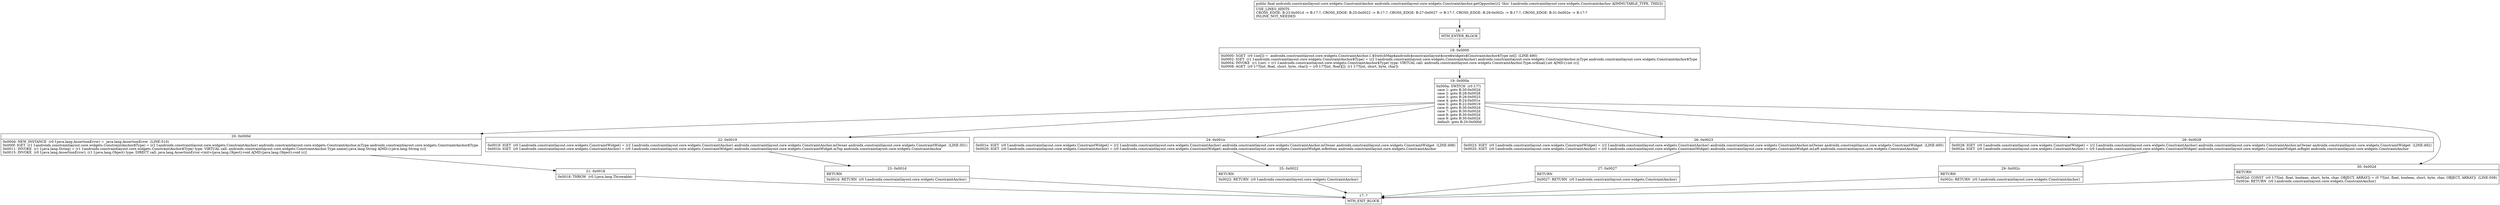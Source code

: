 digraph "CFG forandroidx.constraintlayout.core.widgets.ConstraintAnchor.getOpposite()Landroidx\/constraintlayout\/core\/widgets\/ConstraintAnchor;" {
Node_16 [shape=record,label="{16\:\ ?|MTH_ENTER_BLOCK\l}"];
Node_18 [shape=record,label="{18\:\ 0x0000|0x0000: SGET  (r0 I:int[]) =  androidx.constraintlayout.core.widgets.ConstraintAnchor.1.$SwitchMap$androidx$constraintlayout$core$widgets$ConstraintAnchor$Type int[]  (LINE:490)\l0x0002: IGET  (r1 I:androidx.constraintlayout.core.widgets.ConstraintAnchor$Type) = (r2 I:androidx.constraintlayout.core.widgets.ConstraintAnchor) androidx.constraintlayout.core.widgets.ConstraintAnchor.mType androidx.constraintlayout.core.widgets.ConstraintAnchor$Type \l0x0004: INVOKE  (r1 I:int) = (r1 I:androidx.constraintlayout.core.widgets.ConstraintAnchor$Type) type: VIRTUAL call: androidx.constraintlayout.core.widgets.ConstraintAnchor.Type.ordinal():int A[MD:():int (c)]\l0x0008: AGET  (r0 I:??[int, float, short, byte, char]) = (r0 I:??[int, float][]), (r1 I:??[int, short, byte, char]) \l}"];
Node_19 [shape=record,label="{19\:\ 0x000a|0x000a: SWITCH  (r0 I:??)\l case 1: goto B:30:0x002d\l case 2: goto B:28:0x0028\l case 3: goto B:26:0x0023\l case 4: goto B:24:0x001e\l case 5: goto B:22:0x0019\l case 6: goto B:30:0x002d\l case 7: goto B:30:0x002d\l case 8: goto B:30:0x002d\l case 9: goto B:30:0x002d\l default: goto B:20:0x000d \l}"];
Node_20 [shape=record,label="{20\:\ 0x000d|0x000d: NEW_INSTANCE  (r0 I:java.lang.AssertionError) =  java.lang.AssertionError  (LINE:510)\l0x000f: IGET  (r1 I:androidx.constraintlayout.core.widgets.ConstraintAnchor$Type) = (r2 I:androidx.constraintlayout.core.widgets.ConstraintAnchor) androidx.constraintlayout.core.widgets.ConstraintAnchor.mType androidx.constraintlayout.core.widgets.ConstraintAnchor$Type \l0x0011: INVOKE  (r1 I:java.lang.String) = (r1 I:androidx.constraintlayout.core.widgets.ConstraintAnchor$Type) type: VIRTUAL call: androidx.constraintlayout.core.widgets.ConstraintAnchor.Type.name():java.lang.String A[MD:():java.lang.String (c)]\l0x0015: INVOKE  (r0 I:java.lang.AssertionError), (r1 I:java.lang.Object) type: DIRECT call: java.lang.AssertionError.\<init\>(java.lang.Object):void A[MD:(java.lang.Object):void (c)]\l}"];
Node_21 [shape=record,label="{21\:\ 0x0018|0x0018: THROW  (r0 I:java.lang.Throwable) \l}"];
Node_17 [shape=record,label="{17\:\ ?|MTH_EXIT_BLOCK\l}"];
Node_22 [shape=record,label="{22\:\ 0x0019|0x0019: IGET  (r0 I:androidx.constraintlayout.core.widgets.ConstraintWidget) = (r2 I:androidx.constraintlayout.core.widgets.ConstraintAnchor) androidx.constraintlayout.core.widgets.ConstraintAnchor.mOwner androidx.constraintlayout.core.widgets.ConstraintWidget  (LINE:501)\l0x001b: IGET  (r0 I:androidx.constraintlayout.core.widgets.ConstraintAnchor) = (r0 I:androidx.constraintlayout.core.widgets.ConstraintWidget) androidx.constraintlayout.core.widgets.ConstraintWidget.mTop androidx.constraintlayout.core.widgets.ConstraintAnchor \l}"];
Node_23 [shape=record,label="{23\:\ 0x001d|RETURN\l|0x001d: RETURN  (r0 I:androidx.constraintlayout.core.widgets.ConstraintAnchor) \l}"];
Node_24 [shape=record,label="{24\:\ 0x001e|0x001e: IGET  (r0 I:androidx.constraintlayout.core.widgets.ConstraintWidget) = (r2 I:androidx.constraintlayout.core.widgets.ConstraintAnchor) androidx.constraintlayout.core.widgets.ConstraintAnchor.mOwner androidx.constraintlayout.core.widgets.ConstraintWidget  (LINE:498)\l0x0020: IGET  (r0 I:androidx.constraintlayout.core.widgets.ConstraintAnchor) = (r0 I:androidx.constraintlayout.core.widgets.ConstraintWidget) androidx.constraintlayout.core.widgets.ConstraintWidget.mBottom androidx.constraintlayout.core.widgets.ConstraintAnchor \l}"];
Node_25 [shape=record,label="{25\:\ 0x0022|RETURN\l|0x0022: RETURN  (r0 I:androidx.constraintlayout.core.widgets.ConstraintAnchor) \l}"];
Node_26 [shape=record,label="{26\:\ 0x0023|0x0023: IGET  (r0 I:androidx.constraintlayout.core.widgets.ConstraintWidget) = (r2 I:androidx.constraintlayout.core.widgets.ConstraintAnchor) androidx.constraintlayout.core.widgets.ConstraintAnchor.mOwner androidx.constraintlayout.core.widgets.ConstraintWidget  (LINE:495)\l0x0025: IGET  (r0 I:androidx.constraintlayout.core.widgets.ConstraintAnchor) = (r0 I:androidx.constraintlayout.core.widgets.ConstraintWidget) androidx.constraintlayout.core.widgets.ConstraintWidget.mLeft androidx.constraintlayout.core.widgets.ConstraintAnchor \l}"];
Node_27 [shape=record,label="{27\:\ 0x0027|RETURN\l|0x0027: RETURN  (r0 I:androidx.constraintlayout.core.widgets.ConstraintAnchor) \l}"];
Node_28 [shape=record,label="{28\:\ 0x0028|0x0028: IGET  (r0 I:androidx.constraintlayout.core.widgets.ConstraintWidget) = (r2 I:androidx.constraintlayout.core.widgets.ConstraintAnchor) androidx.constraintlayout.core.widgets.ConstraintAnchor.mOwner androidx.constraintlayout.core.widgets.ConstraintWidget  (LINE:492)\l0x002a: IGET  (r0 I:androidx.constraintlayout.core.widgets.ConstraintAnchor) = (r0 I:androidx.constraintlayout.core.widgets.ConstraintWidget) androidx.constraintlayout.core.widgets.ConstraintWidget.mRight androidx.constraintlayout.core.widgets.ConstraintAnchor \l}"];
Node_29 [shape=record,label="{29\:\ 0x002c|RETURN\l|0x002c: RETURN  (r0 I:androidx.constraintlayout.core.widgets.ConstraintAnchor) \l}"];
Node_30 [shape=record,label="{30\:\ 0x002d|RETURN\l|0x002d: CONST  (r0 I:??[int, float, boolean, short, byte, char, OBJECT, ARRAY]) = (0 ??[int, float, boolean, short, byte, char, OBJECT, ARRAY])  (LINE:508)\l0x002e: RETURN  (r0 I:androidx.constraintlayout.core.widgets.ConstraintAnchor) \l}"];
MethodNode[shape=record,label="{public final androidx.constraintlayout.core.widgets.ConstraintAnchor androidx.constraintlayout.core.widgets.ConstraintAnchor.getOpposite((r2 'this' I:androidx.constraintlayout.core.widgets.ConstraintAnchor A[IMMUTABLE_TYPE, THIS]))  | USE_LINES_HINTS\lCROSS_EDGE: B:23:0x001d \-\> B:17:?, CROSS_EDGE: B:25:0x0022 \-\> B:17:?, CROSS_EDGE: B:27:0x0027 \-\> B:17:?, CROSS_EDGE: B:29:0x002c \-\> B:17:?, CROSS_EDGE: B:31:0x002e \-\> B:17:?\lINLINE_NOT_NEEDED\l}"];
MethodNode -> Node_16;Node_16 -> Node_18;
Node_18 -> Node_19;
Node_19 -> Node_20;
Node_19 -> Node_22;
Node_19 -> Node_24;
Node_19 -> Node_26;
Node_19 -> Node_28;
Node_19 -> Node_30;
Node_20 -> Node_21;
Node_21 -> Node_17;
Node_22 -> Node_23;
Node_23 -> Node_17;
Node_24 -> Node_25;
Node_25 -> Node_17;
Node_26 -> Node_27;
Node_27 -> Node_17;
Node_28 -> Node_29;
Node_29 -> Node_17;
Node_30 -> Node_17;
}


